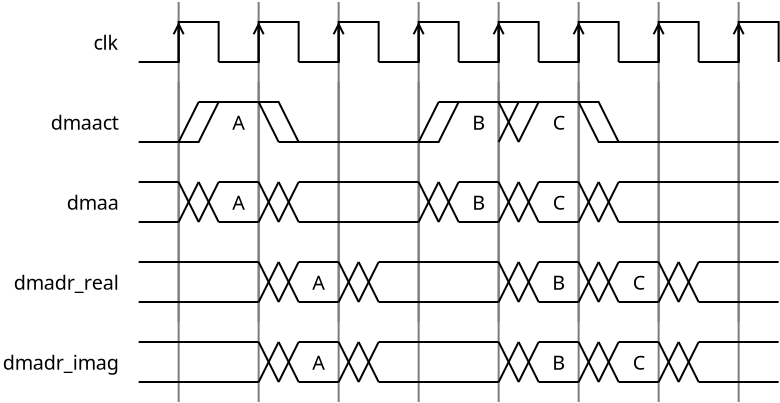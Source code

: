 <?xml version="1.0" encoding="UTF-8"?>
<dia:diagram xmlns:dia="http://www.lysator.liu.se/~alla/dia/">
  <dia:layer name="新しいレイヤ 1" visible="true" active="true">
    <dia:object type="Standard - PolyLine" version="0" id="O0">
      <dia:attribute name="obj_pos">
        <dia:point val="15,8"/>
      </dia:attribute>
      <dia:attribute name="obj_bb">
        <dia:rectangle val="14.95,7.95;15.05,24.05"/>
      </dia:attribute>
      <dia:attribute name="poly_points">
        <dia:point val="15,8"/>
        <dia:point val="15,24"/>
      </dia:attribute>
      <dia:attribute name="line_color">
        <dia:color val="#7d7d7d"/>
      </dia:attribute>
    </dia:object>
    <dia:object type="Standard - PolyLine" version="0" id="O1">
      <dia:attribute name="obj_pos">
        <dia:point val="19,8"/>
      </dia:attribute>
      <dia:attribute name="obj_bb">
        <dia:rectangle val="18.95,7.95;19.05,24.05"/>
      </dia:attribute>
      <dia:attribute name="poly_points">
        <dia:point val="19,8"/>
        <dia:point val="19,24"/>
      </dia:attribute>
      <dia:attribute name="line_color">
        <dia:color val="#7d7d7d"/>
      </dia:attribute>
    </dia:object>
    <dia:object type="Standard - PolyLine" version="0" id="O2">
      <dia:attribute name="obj_pos">
        <dia:point val="23,8"/>
      </dia:attribute>
      <dia:attribute name="obj_bb">
        <dia:rectangle val="22.95,7.95;23.05,24.05"/>
      </dia:attribute>
      <dia:attribute name="poly_points">
        <dia:point val="23,8"/>
        <dia:point val="23,24"/>
      </dia:attribute>
      <dia:attribute name="line_color">
        <dia:color val="#7d7d7d"/>
      </dia:attribute>
    </dia:object>
    <dia:object type="Standard - PolyLine" version="0" id="O3">
      <dia:attribute name="obj_pos">
        <dia:point val="27,8"/>
      </dia:attribute>
      <dia:attribute name="obj_bb">
        <dia:rectangle val="26.95,7.95;27.05,24.05"/>
      </dia:attribute>
      <dia:attribute name="poly_points">
        <dia:point val="27,8"/>
        <dia:point val="27,24"/>
      </dia:attribute>
      <dia:attribute name="line_color">
        <dia:color val="#7d7d7d"/>
      </dia:attribute>
    </dia:object>
    <dia:object type="Standard - PolyLine" version="0" id="O4">
      <dia:attribute name="obj_pos">
        <dia:point val="31,8"/>
      </dia:attribute>
      <dia:attribute name="obj_bb">
        <dia:rectangle val="30.95,7.95;31.05,24.05"/>
      </dia:attribute>
      <dia:attribute name="poly_points">
        <dia:point val="31,8"/>
        <dia:point val="31,24"/>
      </dia:attribute>
      <dia:attribute name="line_color">
        <dia:color val="#7d7d7d"/>
      </dia:attribute>
    </dia:object>
    <dia:object type="Standard - PolyLine" version="0" id="O5">
      <dia:attribute name="obj_pos">
        <dia:point val="35,8"/>
      </dia:attribute>
      <dia:attribute name="obj_bb">
        <dia:rectangle val="34.95,7.95;35.05,24.05"/>
      </dia:attribute>
      <dia:attribute name="poly_points">
        <dia:point val="35,8"/>
        <dia:point val="35,24"/>
      </dia:attribute>
      <dia:attribute name="line_color">
        <dia:color val="#7d7d7d"/>
      </dia:attribute>
    </dia:object>
    <dia:object type="Standard - PolyLine" version="0" id="O6">
      <dia:attribute name="obj_pos">
        <dia:point val="39,8"/>
      </dia:attribute>
      <dia:attribute name="obj_bb">
        <dia:rectangle val="38.95,7.95;39.05,24.05"/>
      </dia:attribute>
      <dia:attribute name="poly_points">
        <dia:point val="39,8"/>
        <dia:point val="39,24"/>
      </dia:attribute>
      <dia:attribute name="line_color">
        <dia:color val="#7d7d7d"/>
      </dia:attribute>
    </dia:object>
    <dia:object type="Standard - PolyLine" version="0" id="O7">
      <dia:attribute name="obj_pos">
        <dia:point val="43,8"/>
      </dia:attribute>
      <dia:attribute name="obj_bb">
        <dia:rectangle val="42.95,7.95;43.05,24.05"/>
      </dia:attribute>
      <dia:attribute name="poly_points">
        <dia:point val="43,8"/>
        <dia:point val="43,24"/>
      </dia:attribute>
      <dia:attribute name="line_color">
        <dia:color val="#7d7d7d"/>
      </dia:attribute>
    </dia:object>
    <dia:object type="Standard - PolyLine" version="0" id="O8">
      <dia:attribute name="obj_pos">
        <dia:point val="15,12"/>
      </dia:attribute>
      <dia:attribute name="obj_bb">
        <dia:rectangle val="14.95,11.95;15.05,28.05"/>
      </dia:attribute>
      <dia:attribute name="poly_points">
        <dia:point val="15,12"/>
        <dia:point val="15,28"/>
      </dia:attribute>
      <dia:attribute name="line_color">
        <dia:color val="#7d7d7d"/>
      </dia:attribute>
    </dia:object>
    <dia:object type="Standard - PolyLine" version="0" id="O9">
      <dia:attribute name="obj_pos">
        <dia:point val="19,12"/>
      </dia:attribute>
      <dia:attribute name="obj_bb">
        <dia:rectangle val="18.95,11.95;19.05,28.05"/>
      </dia:attribute>
      <dia:attribute name="poly_points">
        <dia:point val="19,12"/>
        <dia:point val="19,28"/>
      </dia:attribute>
      <dia:attribute name="line_color">
        <dia:color val="#7d7d7d"/>
      </dia:attribute>
    </dia:object>
    <dia:object type="Standard - PolyLine" version="0" id="O10">
      <dia:attribute name="obj_pos">
        <dia:point val="23,12"/>
      </dia:attribute>
      <dia:attribute name="obj_bb">
        <dia:rectangle val="22.95,11.95;23.05,28.05"/>
      </dia:attribute>
      <dia:attribute name="poly_points">
        <dia:point val="23,12"/>
        <dia:point val="23,28"/>
      </dia:attribute>
      <dia:attribute name="line_color">
        <dia:color val="#7d7d7d"/>
      </dia:attribute>
    </dia:object>
    <dia:object type="Standard - PolyLine" version="0" id="O11">
      <dia:attribute name="obj_pos">
        <dia:point val="27,12"/>
      </dia:attribute>
      <dia:attribute name="obj_bb">
        <dia:rectangle val="26.95,11.95;27.05,28.05"/>
      </dia:attribute>
      <dia:attribute name="poly_points">
        <dia:point val="27,12"/>
        <dia:point val="27,28"/>
      </dia:attribute>
      <dia:attribute name="line_color">
        <dia:color val="#7d7d7d"/>
      </dia:attribute>
    </dia:object>
    <dia:object type="Standard - PolyLine" version="0" id="O12">
      <dia:attribute name="obj_pos">
        <dia:point val="31,12"/>
      </dia:attribute>
      <dia:attribute name="obj_bb">
        <dia:rectangle val="30.95,11.95;31.05,28.05"/>
      </dia:attribute>
      <dia:attribute name="poly_points">
        <dia:point val="31,12"/>
        <dia:point val="31,28"/>
      </dia:attribute>
      <dia:attribute name="line_color">
        <dia:color val="#7d7d7d"/>
      </dia:attribute>
    </dia:object>
    <dia:object type="Standard - PolyLine" version="0" id="O13">
      <dia:attribute name="obj_pos">
        <dia:point val="35,12"/>
      </dia:attribute>
      <dia:attribute name="obj_bb">
        <dia:rectangle val="34.95,11.95;35.05,28.05"/>
      </dia:attribute>
      <dia:attribute name="poly_points">
        <dia:point val="35,12"/>
        <dia:point val="35,28"/>
      </dia:attribute>
      <dia:attribute name="line_color">
        <dia:color val="#7d7d7d"/>
      </dia:attribute>
    </dia:object>
    <dia:object type="Standard - PolyLine" version="0" id="O14">
      <dia:attribute name="obj_pos">
        <dia:point val="39,12"/>
      </dia:attribute>
      <dia:attribute name="obj_bb">
        <dia:rectangle val="38.95,11.95;39.05,28.05"/>
      </dia:attribute>
      <dia:attribute name="poly_points">
        <dia:point val="39,12"/>
        <dia:point val="39,28"/>
      </dia:attribute>
      <dia:attribute name="line_color">
        <dia:color val="#7d7d7d"/>
      </dia:attribute>
    </dia:object>
    <dia:object type="Standard - PolyLine" version="0" id="O15">
      <dia:attribute name="obj_pos">
        <dia:point val="43,12"/>
      </dia:attribute>
      <dia:attribute name="obj_bb">
        <dia:rectangle val="42.95,11.95;43.05,28.05"/>
      </dia:attribute>
      <dia:attribute name="poly_points">
        <dia:point val="43,12"/>
        <dia:point val="43,28"/>
      </dia:attribute>
      <dia:attribute name="line_color">
        <dia:color val="#7d7d7d"/>
      </dia:attribute>
    </dia:object>
  </dia:layer>
  <dia:layer name="背景" visible="true">
    <dia:group>
      <dia:object type="Standard - PolyLine" version="0" id="O16">
        <dia:attribute name="obj_pos">
          <dia:point val="13,11"/>
        </dia:attribute>
        <dia:attribute name="obj_bb">
          <dia:rectangle val="12.95,8.95;17.05,11.05"/>
        </dia:attribute>
        <dia:attribute name="poly_points">
          <dia:point val="13,11"/>
          <dia:point val="15,11"/>
          <dia:point val="15,9"/>
          <dia:point val="17,9"/>
          <dia:point val="17,11"/>
        </dia:attribute>
      </dia:object>
      <dia:object type="Standard - PolyLine" version="0" id="O17">
        <dia:attribute name="obj_pos">
          <dia:point val="15,11"/>
        </dia:attribute>
        <dia:attribute name="obj_bb">
          <dia:rectangle val="14.669,8.888;15.331,11.05"/>
        </dia:attribute>
        <dia:attribute name="poly_points">
          <dia:point val="15,11"/>
          <dia:point val="15,9"/>
        </dia:attribute>
        <dia:attribute name="end_arrow">
          <dia:enum val="1"/>
        </dia:attribute>
        <dia:attribute name="end_arrow_length">
          <dia:real val="0.5"/>
        </dia:attribute>
        <dia:attribute name="end_arrow_width">
          <dia:real val="0.5"/>
        </dia:attribute>
      </dia:object>
    </dia:group>
    <dia:object type="Standard - Text" version="1" id="O18">
      <dia:attribute name="obj_pos">
        <dia:point val="12,10"/>
      </dia:attribute>
      <dia:attribute name="obj_bb">
        <dia:rectangle val="10.682,9.506;12,10.494"/>
      </dia:attribute>
      <dia:attribute name="text">
        <dia:composite type="text">
          <dia:attribute name="string">
            <dia:string>#clk#</dia:string>
          </dia:attribute>
          <dia:attribute name="font">
            <dia:font family="Verdana" style="0" name="Courier"/>
          </dia:attribute>
          <dia:attribute name="height">
            <dia:real val="1.235"/>
          </dia:attribute>
          <dia:attribute name="pos">
            <dia:point val="12,10.376"/>
          </dia:attribute>
          <dia:attribute name="color">
            <dia:color val="#000000"/>
          </dia:attribute>
          <dia:attribute name="alignment">
            <dia:enum val="2"/>
          </dia:attribute>
        </dia:composite>
      </dia:attribute>
      <dia:attribute name="valign">
        <dia:enum val="2"/>
      </dia:attribute>
    </dia:object>
    <dia:group>
      <dia:object type="Standard - PolyLine" version="0" id="O19">
        <dia:attribute name="obj_pos">
          <dia:point val="17,11"/>
        </dia:attribute>
        <dia:attribute name="obj_bb">
          <dia:rectangle val="16.95,8.95;21.05,11.05"/>
        </dia:attribute>
        <dia:attribute name="poly_points">
          <dia:point val="17,11"/>
          <dia:point val="19,11"/>
          <dia:point val="19,9"/>
          <dia:point val="21,9"/>
          <dia:point val="21,11"/>
        </dia:attribute>
      </dia:object>
      <dia:object type="Standard - PolyLine" version="0" id="O20">
        <dia:attribute name="obj_pos">
          <dia:point val="19,11"/>
        </dia:attribute>
        <dia:attribute name="obj_bb">
          <dia:rectangle val="18.669,8.888;19.331,11.05"/>
        </dia:attribute>
        <dia:attribute name="poly_points">
          <dia:point val="19,11"/>
          <dia:point val="19,9"/>
        </dia:attribute>
        <dia:attribute name="end_arrow">
          <dia:enum val="1"/>
        </dia:attribute>
        <dia:attribute name="end_arrow_length">
          <dia:real val="0.5"/>
        </dia:attribute>
        <dia:attribute name="end_arrow_width">
          <dia:real val="0.5"/>
        </dia:attribute>
      </dia:object>
    </dia:group>
    <dia:group>
      <dia:object type="Standard - PolyLine" version="0" id="O21">
        <dia:attribute name="obj_pos">
          <dia:point val="21,11"/>
        </dia:attribute>
        <dia:attribute name="obj_bb">
          <dia:rectangle val="20.95,8.95;25.05,11.05"/>
        </dia:attribute>
        <dia:attribute name="poly_points">
          <dia:point val="21,11"/>
          <dia:point val="23,11"/>
          <dia:point val="23,9"/>
          <dia:point val="25,9"/>
          <dia:point val="25,11"/>
        </dia:attribute>
      </dia:object>
      <dia:object type="Standard - PolyLine" version="0" id="O22">
        <dia:attribute name="obj_pos">
          <dia:point val="23,11"/>
        </dia:attribute>
        <dia:attribute name="obj_bb">
          <dia:rectangle val="22.669,8.888;23.331,11.05"/>
        </dia:attribute>
        <dia:attribute name="poly_points">
          <dia:point val="23,11"/>
          <dia:point val="23,9"/>
        </dia:attribute>
        <dia:attribute name="end_arrow">
          <dia:enum val="1"/>
        </dia:attribute>
        <dia:attribute name="end_arrow_length">
          <dia:real val="0.5"/>
        </dia:attribute>
        <dia:attribute name="end_arrow_width">
          <dia:real val="0.5"/>
        </dia:attribute>
      </dia:object>
    </dia:group>
    <dia:group>
      <dia:object type="Standard - PolyLine" version="0" id="O23">
        <dia:attribute name="obj_pos">
          <dia:point val="25,11"/>
        </dia:attribute>
        <dia:attribute name="obj_bb">
          <dia:rectangle val="24.95,8.95;29.05,11.05"/>
        </dia:attribute>
        <dia:attribute name="poly_points">
          <dia:point val="25,11"/>
          <dia:point val="27,11"/>
          <dia:point val="27,9"/>
          <dia:point val="29,9"/>
          <dia:point val="29,11"/>
        </dia:attribute>
      </dia:object>
      <dia:object type="Standard - PolyLine" version="0" id="O24">
        <dia:attribute name="obj_pos">
          <dia:point val="27,11"/>
        </dia:attribute>
        <dia:attribute name="obj_bb">
          <dia:rectangle val="26.669,8.888;27.331,11.05"/>
        </dia:attribute>
        <dia:attribute name="poly_points">
          <dia:point val="27,11"/>
          <dia:point val="27,9"/>
        </dia:attribute>
        <dia:attribute name="end_arrow">
          <dia:enum val="1"/>
        </dia:attribute>
        <dia:attribute name="end_arrow_length">
          <dia:real val="0.5"/>
        </dia:attribute>
        <dia:attribute name="end_arrow_width">
          <dia:real val="0.5"/>
        </dia:attribute>
      </dia:object>
    </dia:group>
    <dia:group>
      <dia:object type="Standard - PolyLine" version="0" id="O25">
        <dia:attribute name="obj_pos">
          <dia:point val="29,11"/>
        </dia:attribute>
        <dia:attribute name="obj_bb">
          <dia:rectangle val="28.95,8.95;33.05,11.05"/>
        </dia:attribute>
        <dia:attribute name="poly_points">
          <dia:point val="29,11"/>
          <dia:point val="31,11"/>
          <dia:point val="31,9"/>
          <dia:point val="33,9"/>
          <dia:point val="33,11"/>
        </dia:attribute>
      </dia:object>
      <dia:object type="Standard - PolyLine" version="0" id="O26">
        <dia:attribute name="obj_pos">
          <dia:point val="31,11"/>
        </dia:attribute>
        <dia:attribute name="obj_bb">
          <dia:rectangle val="30.669,8.888;31.331,11.05"/>
        </dia:attribute>
        <dia:attribute name="poly_points">
          <dia:point val="31,11"/>
          <dia:point val="31,9"/>
        </dia:attribute>
        <dia:attribute name="end_arrow">
          <dia:enum val="1"/>
        </dia:attribute>
        <dia:attribute name="end_arrow_length">
          <dia:real val="0.5"/>
        </dia:attribute>
        <dia:attribute name="end_arrow_width">
          <dia:real val="0.5"/>
        </dia:attribute>
      </dia:object>
    </dia:group>
    <dia:group>
      <dia:object type="Standard - PolyLine" version="0" id="O27">
        <dia:attribute name="obj_pos">
          <dia:point val="33,11"/>
        </dia:attribute>
        <dia:attribute name="obj_bb">
          <dia:rectangle val="32.95,8.95;37.05,11.05"/>
        </dia:attribute>
        <dia:attribute name="poly_points">
          <dia:point val="33,11"/>
          <dia:point val="35,11"/>
          <dia:point val="35,9"/>
          <dia:point val="37,9"/>
          <dia:point val="37,11"/>
        </dia:attribute>
      </dia:object>
      <dia:object type="Standard - PolyLine" version="0" id="O28">
        <dia:attribute name="obj_pos">
          <dia:point val="35,11"/>
        </dia:attribute>
        <dia:attribute name="obj_bb">
          <dia:rectangle val="34.669,8.888;35.331,11.05"/>
        </dia:attribute>
        <dia:attribute name="poly_points">
          <dia:point val="35,11"/>
          <dia:point val="35,9"/>
        </dia:attribute>
        <dia:attribute name="end_arrow">
          <dia:enum val="1"/>
        </dia:attribute>
        <dia:attribute name="end_arrow_length">
          <dia:real val="0.5"/>
        </dia:attribute>
        <dia:attribute name="end_arrow_width">
          <dia:real val="0.5"/>
        </dia:attribute>
      </dia:object>
    </dia:group>
    <dia:group>
      <dia:object type="Standard - PolyLine" version="0" id="O29">
        <dia:attribute name="obj_pos">
          <dia:point val="37,11"/>
        </dia:attribute>
        <dia:attribute name="obj_bb">
          <dia:rectangle val="36.95,8.95;41.05,11.05"/>
        </dia:attribute>
        <dia:attribute name="poly_points">
          <dia:point val="37,11"/>
          <dia:point val="39,11"/>
          <dia:point val="39,9"/>
          <dia:point val="41,9"/>
          <dia:point val="41,11"/>
        </dia:attribute>
      </dia:object>
      <dia:object type="Standard - PolyLine" version="0" id="O30">
        <dia:attribute name="obj_pos">
          <dia:point val="39,11"/>
        </dia:attribute>
        <dia:attribute name="obj_bb">
          <dia:rectangle val="38.669,8.888;39.331,11.05"/>
        </dia:attribute>
        <dia:attribute name="poly_points">
          <dia:point val="39,11"/>
          <dia:point val="39,9"/>
        </dia:attribute>
        <dia:attribute name="end_arrow">
          <dia:enum val="1"/>
        </dia:attribute>
        <dia:attribute name="end_arrow_length">
          <dia:real val="0.5"/>
        </dia:attribute>
        <dia:attribute name="end_arrow_width">
          <dia:real val="0.5"/>
        </dia:attribute>
      </dia:object>
    </dia:group>
    <dia:group>
      <dia:object type="Standard - PolyLine" version="0" id="O31">
        <dia:attribute name="obj_pos">
          <dia:point val="41,11"/>
        </dia:attribute>
        <dia:attribute name="obj_bb">
          <dia:rectangle val="40.95,8.95;45.05,11.05"/>
        </dia:attribute>
        <dia:attribute name="poly_points">
          <dia:point val="41,11"/>
          <dia:point val="43,11"/>
          <dia:point val="43,9"/>
          <dia:point val="45,9"/>
          <dia:point val="45,11"/>
        </dia:attribute>
      </dia:object>
      <dia:object type="Standard - PolyLine" version="0" id="O32">
        <dia:attribute name="obj_pos">
          <dia:point val="43,11"/>
        </dia:attribute>
        <dia:attribute name="obj_bb">
          <dia:rectangle val="42.669,8.888;43.331,11.05"/>
        </dia:attribute>
        <dia:attribute name="poly_points">
          <dia:point val="43,11"/>
          <dia:point val="43,9"/>
        </dia:attribute>
        <dia:attribute name="end_arrow">
          <dia:enum val="1"/>
        </dia:attribute>
        <dia:attribute name="end_arrow_length">
          <dia:real val="0.5"/>
        </dia:attribute>
        <dia:attribute name="end_arrow_width">
          <dia:real val="0.5"/>
        </dia:attribute>
      </dia:object>
    </dia:group>
    <dia:object type="Standard - Text" version="1" id="O33">
      <dia:attribute name="obj_pos">
        <dia:point val="12,14"/>
      </dia:attribute>
      <dia:attribute name="obj_bb">
        <dia:rectangle val="8.56,13.469;12.025,14.531"/>
      </dia:attribute>
      <dia:attribute name="text">
        <dia:composite type="text">
          <dia:attribute name="string">
            <dia:string>#dmaact#</dia:string>
          </dia:attribute>
          <dia:attribute name="font">
            <dia:font family="Verdana" style="0" name="Courier"/>
          </dia:attribute>
          <dia:attribute name="height">
            <dia:real val="1.235"/>
          </dia:attribute>
          <dia:attribute name="pos">
            <dia:point val="12,14.364"/>
          </dia:attribute>
          <dia:attribute name="color">
            <dia:color val="#000000"/>
          </dia:attribute>
          <dia:attribute name="alignment">
            <dia:enum val="2"/>
          </dia:attribute>
        </dia:composite>
      </dia:attribute>
      <dia:attribute name="valign">
        <dia:enum val="2"/>
      </dia:attribute>
    </dia:object>
    <dia:object type="Standard - PolyLine" version="0" id="O34">
      <dia:attribute name="obj_pos">
        <dia:point val="13,15"/>
      </dia:attribute>
      <dia:attribute name="obj_bb">
        <dia:rectangle val="12.95,14.95;15.05,15.05"/>
      </dia:attribute>
      <dia:attribute name="poly_points">
        <dia:point val="13,15"/>
        <dia:point val="15,15"/>
      </dia:attribute>
    </dia:object>
    <dia:object type="Standard - PolyLine" version="0" id="O35">
      <dia:attribute name="obj_pos">
        <dia:point val="15,15"/>
      </dia:attribute>
      <dia:attribute name="obj_bb">
        <dia:rectangle val="14.933,12.933;16.067,15.067"/>
      </dia:attribute>
      <dia:attribute name="poly_points">
        <dia:point val="15,15"/>
        <dia:point val="16,13"/>
      </dia:attribute>
    </dia:object>
    <dia:object type="Standard - PolyLine" version="0" id="O36">
      <dia:attribute name="obj_pos">
        <dia:point val="16,13"/>
      </dia:attribute>
      <dia:attribute name="obj_bb">
        <dia:rectangle val="15.95,12.95;19.05,13.05"/>
      </dia:attribute>
      <dia:attribute name="poly_points">
        <dia:point val="16,13"/>
        <dia:point val="19,13"/>
      </dia:attribute>
    </dia:object>
    <dia:object type="Standard - PolyLine" version="0" id="O37">
      <dia:attribute name="obj_pos">
        <dia:point val="19,13"/>
      </dia:attribute>
      <dia:attribute name="obj_bb">
        <dia:rectangle val="18.933,12.933;20.067,15.067"/>
      </dia:attribute>
      <dia:attribute name="poly_points">
        <dia:point val="19,13"/>
        <dia:point val="20,15"/>
      </dia:attribute>
    </dia:object>
    <dia:object type="Standard - PolyLine" version="0" id="O38">
      <dia:attribute name="obj_pos">
        <dia:point val="20,15"/>
      </dia:attribute>
      <dia:attribute name="obj_bb">
        <dia:rectangle val="19.95,14.95;27.05,15.05"/>
      </dia:attribute>
      <dia:attribute name="poly_points">
        <dia:point val="20,15"/>
        <dia:point val="27,15"/>
      </dia:attribute>
    </dia:object>
    <dia:object type="Standard - PolyLine" version="0" id="O39">
      <dia:attribute name="obj_pos">
        <dia:point val="27,15"/>
      </dia:attribute>
      <dia:attribute name="obj_bb">
        <dia:rectangle val="26.933,12.933;28.067,15.067"/>
      </dia:attribute>
      <dia:attribute name="poly_points">
        <dia:point val="27,15"/>
        <dia:point val="28,13"/>
      </dia:attribute>
    </dia:object>
    <dia:object type="Standard - PolyLine" version="0" id="O40">
      <dia:attribute name="obj_pos">
        <dia:point val="15,15"/>
      </dia:attribute>
      <dia:attribute name="obj_bb">
        <dia:rectangle val="14.95,12.933;17.067,15.05"/>
      </dia:attribute>
      <dia:attribute name="poly_points">
        <dia:point val="15,15"/>
        <dia:point val="16,15"/>
        <dia:point val="17,13"/>
      </dia:attribute>
    </dia:object>
    <dia:object type="Standard - PolyLine" version="0" id="O41">
      <dia:attribute name="obj_pos">
        <dia:point val="19,13"/>
      </dia:attribute>
      <dia:attribute name="obj_bb">
        <dia:rectangle val="18.95,12.95;21.067,15.067"/>
      </dia:attribute>
      <dia:attribute name="poly_points">
        <dia:point val="19,13"/>
        <dia:point val="20,13"/>
        <dia:point val="21,15"/>
      </dia:attribute>
    </dia:object>
    <dia:object type="Standard - PolyLine" version="0" id="O42">
      <dia:attribute name="obj_pos">
        <dia:point val="28,13"/>
      </dia:attribute>
      <dia:attribute name="obj_bb">
        <dia:rectangle val="27.95,12.95;35.05,13.05"/>
      </dia:attribute>
      <dia:attribute name="poly_points">
        <dia:point val="28,13"/>
        <dia:point val="35,13"/>
      </dia:attribute>
    </dia:object>
    <dia:object type="Standard - PolyLine" version="0" id="O43">
      <dia:attribute name="obj_pos">
        <dia:point val="35,13"/>
      </dia:attribute>
      <dia:attribute name="obj_bb">
        <dia:rectangle val="34.933,12.933;45.05,15.05"/>
      </dia:attribute>
      <dia:attribute name="poly_points">
        <dia:point val="35,13"/>
        <dia:point val="36,15"/>
        <dia:point val="45,15"/>
      </dia:attribute>
    </dia:object>
    <dia:object type="Standard - PolyLine" version="0" id="O44">
      <dia:attribute name="obj_pos">
        <dia:point val="27,15"/>
      </dia:attribute>
      <dia:attribute name="obj_bb">
        <dia:rectangle val="26.95,12.933;29.067,15.05"/>
      </dia:attribute>
      <dia:attribute name="poly_points">
        <dia:point val="27,15"/>
        <dia:point val="28,15"/>
        <dia:point val="29,13"/>
      </dia:attribute>
    </dia:object>
    <dia:object type="Standard - PolyLine" version="0" id="O45">
      <dia:attribute name="obj_pos">
        <dia:point val="31,13"/>
      </dia:attribute>
      <dia:attribute name="obj_bb">
        <dia:rectangle val="30.933,12.933;32.067,15.067"/>
      </dia:attribute>
      <dia:attribute name="poly_points">
        <dia:point val="31,13"/>
        <dia:point val="32,15"/>
      </dia:attribute>
    </dia:object>
    <dia:object type="Standard - PolyLine" version="0" id="O46">
      <dia:attribute name="obj_pos">
        <dia:point val="31,15"/>
      </dia:attribute>
      <dia:attribute name="obj_bb">
        <dia:rectangle val="30.933,12.933;32.067,15.067"/>
      </dia:attribute>
      <dia:attribute name="poly_points">
        <dia:point val="31,15"/>
        <dia:point val="32,13"/>
      </dia:attribute>
    </dia:object>
    <dia:object type="Standard - PolyLine" version="0" id="O47">
      <dia:attribute name="obj_pos">
        <dia:point val="35,13"/>
      </dia:attribute>
      <dia:attribute name="obj_bb">
        <dia:rectangle val="34.95,12.95;37.067,15.067"/>
      </dia:attribute>
      <dia:attribute name="poly_points">
        <dia:point val="35,13"/>
        <dia:point val="36,13"/>
        <dia:point val="37,15"/>
      </dia:attribute>
    </dia:object>
    <dia:object type="Standard - PolyLine" version="0" id="O48">
      <dia:attribute name="obj_pos">
        <dia:point val="32,15"/>
      </dia:attribute>
      <dia:attribute name="obj_bb">
        <dia:rectangle val="31.933,12.933;33.067,15.067"/>
      </dia:attribute>
      <dia:attribute name="poly_points">
        <dia:point val="32,15"/>
        <dia:point val="33,13"/>
      </dia:attribute>
    </dia:object>
    <dia:object type="Standard - Text" version="1" id="O49">
      <dia:attribute name="obj_pos">
        <dia:point val="12,18"/>
      </dia:attribute>
      <dia:attribute name="obj_bb">
        <dia:rectangle val="9.44,17.469;12.025,18.531"/>
      </dia:attribute>
      <dia:attribute name="text">
        <dia:composite type="text">
          <dia:attribute name="string">
            <dia:string>#dmaa#</dia:string>
          </dia:attribute>
          <dia:attribute name="font">
            <dia:font family="Verdana" style="0" name="Courier"/>
          </dia:attribute>
          <dia:attribute name="height">
            <dia:real val="1.235"/>
          </dia:attribute>
          <dia:attribute name="pos">
            <dia:point val="12,18.364"/>
          </dia:attribute>
          <dia:attribute name="color">
            <dia:color val="#000000"/>
          </dia:attribute>
          <dia:attribute name="alignment">
            <dia:enum val="2"/>
          </dia:attribute>
        </dia:composite>
      </dia:attribute>
      <dia:attribute name="valign">
        <dia:enum val="2"/>
      </dia:attribute>
    </dia:object>
    <dia:object type="Standard - PolyLine" version="0" id="O50">
      <dia:attribute name="obj_pos">
        <dia:point val="13,17"/>
      </dia:attribute>
      <dia:attribute name="obj_bb">
        <dia:rectangle val="12.95,16.95;15.05,17.05"/>
      </dia:attribute>
      <dia:attribute name="poly_points">
        <dia:point val="13,17"/>
        <dia:point val="15,17"/>
      </dia:attribute>
    </dia:object>
    <dia:object type="Standard - PolyLine" version="0" id="O51">
      <dia:attribute name="obj_pos">
        <dia:point val="15,17"/>
      </dia:attribute>
      <dia:attribute name="obj_bb">
        <dia:rectangle val="14.933,16.933;16.067,19.067"/>
      </dia:attribute>
      <dia:attribute name="poly_points">
        <dia:point val="15,17"/>
        <dia:point val="16,19"/>
      </dia:attribute>
    </dia:object>
    <dia:object type="Standard - PolyLine" version="0" id="O52">
      <dia:attribute name="obj_pos">
        <dia:point val="15,19"/>
      </dia:attribute>
      <dia:attribute name="obj_bb">
        <dia:rectangle val="14.933,16.933;16.067,19.067"/>
      </dia:attribute>
      <dia:attribute name="poly_points">
        <dia:point val="15,19"/>
        <dia:point val="16,17"/>
      </dia:attribute>
    </dia:object>
    <dia:object type="Standard - PolyLine" version="0" id="O53">
      <dia:attribute name="obj_pos">
        <dia:point val="16,17"/>
      </dia:attribute>
      <dia:attribute name="obj_bb">
        <dia:rectangle val="15.933,16.933;17.067,19.067"/>
      </dia:attribute>
      <dia:attribute name="poly_points">
        <dia:point val="16,17"/>
        <dia:point val="17,19"/>
      </dia:attribute>
    </dia:object>
    <dia:object type="Standard - PolyLine" version="0" id="O54">
      <dia:attribute name="obj_pos">
        <dia:point val="16,19"/>
      </dia:attribute>
      <dia:attribute name="obj_bb">
        <dia:rectangle val="15.933,16.933;17.067,19.067"/>
      </dia:attribute>
      <dia:attribute name="poly_points">
        <dia:point val="16,19"/>
        <dia:point val="17,17"/>
      </dia:attribute>
    </dia:object>
    <dia:object type="Standard - PolyLine" version="0" id="O55">
      <dia:attribute name="obj_pos">
        <dia:point val="17,17"/>
      </dia:attribute>
      <dia:attribute name="obj_bb">
        <dia:rectangle val="16.95,16.95;19.05,17.05"/>
      </dia:attribute>
      <dia:attribute name="poly_points">
        <dia:point val="17,17"/>
        <dia:point val="19,17"/>
      </dia:attribute>
    </dia:object>
    <dia:object type="Standard - PolyLine" version="0" id="O56">
      <dia:attribute name="obj_pos">
        <dia:point val="17,19"/>
      </dia:attribute>
      <dia:attribute name="obj_bb">
        <dia:rectangle val="16.95,18.95;19.05,19.05"/>
      </dia:attribute>
      <dia:attribute name="poly_points">
        <dia:point val="17,19"/>
        <dia:point val="19,19"/>
      </dia:attribute>
    </dia:object>
    <dia:object type="Standard - PolyLine" version="0" id="O57">
      <dia:attribute name="obj_pos">
        <dia:point val="13,19"/>
      </dia:attribute>
      <dia:attribute name="obj_bb">
        <dia:rectangle val="12.95,18.95;15.05,19.05"/>
      </dia:attribute>
      <dia:attribute name="poly_points">
        <dia:point val="13,19"/>
        <dia:point val="15,19"/>
      </dia:attribute>
    </dia:object>
    <dia:object type="Standard - PolyLine" version="0" id="O58">
      <dia:attribute name="obj_pos">
        <dia:point val="19,17"/>
      </dia:attribute>
      <dia:attribute name="obj_bb">
        <dia:rectangle val="18.933,16.933;20.067,19.067"/>
      </dia:attribute>
      <dia:attribute name="poly_points">
        <dia:point val="19,17"/>
        <dia:point val="20,19"/>
      </dia:attribute>
    </dia:object>
    <dia:object type="Standard - PolyLine" version="0" id="O59">
      <dia:attribute name="obj_pos">
        <dia:point val="19,19"/>
      </dia:attribute>
      <dia:attribute name="obj_bb">
        <dia:rectangle val="18.933,16.933;20.067,19.067"/>
      </dia:attribute>
      <dia:attribute name="poly_points">
        <dia:point val="19,19"/>
        <dia:point val="20,17"/>
      </dia:attribute>
    </dia:object>
    <dia:object type="Standard - PolyLine" version="0" id="O60">
      <dia:attribute name="obj_pos">
        <dia:point val="20,17"/>
      </dia:attribute>
      <dia:attribute name="obj_bb">
        <dia:rectangle val="19.933,16.933;21.067,19.067"/>
      </dia:attribute>
      <dia:attribute name="poly_points">
        <dia:point val="20,17"/>
        <dia:point val="21,19"/>
      </dia:attribute>
    </dia:object>
    <dia:object type="Standard - PolyLine" version="0" id="O61">
      <dia:attribute name="obj_pos">
        <dia:point val="20,19"/>
      </dia:attribute>
      <dia:attribute name="obj_bb">
        <dia:rectangle val="19.933,16.933;21.067,19.067"/>
      </dia:attribute>
      <dia:attribute name="poly_points">
        <dia:point val="20,19"/>
        <dia:point val="21,17"/>
      </dia:attribute>
    </dia:object>
    <dia:object type="Standard - PolyLine" version="0" id="O62">
      <dia:attribute name="obj_pos">
        <dia:point val="27,17"/>
      </dia:attribute>
      <dia:attribute name="obj_bb">
        <dia:rectangle val="26.933,16.933;28.067,19.067"/>
      </dia:attribute>
      <dia:attribute name="poly_points">
        <dia:point val="27,17"/>
        <dia:point val="28,19"/>
      </dia:attribute>
    </dia:object>
    <dia:object type="Standard - PolyLine" version="0" id="O63">
      <dia:attribute name="obj_pos">
        <dia:point val="27,19"/>
      </dia:attribute>
      <dia:attribute name="obj_bb">
        <dia:rectangle val="26.933,16.933;28.067,19.067"/>
      </dia:attribute>
      <dia:attribute name="poly_points">
        <dia:point val="27,19"/>
        <dia:point val="28,17"/>
      </dia:attribute>
    </dia:object>
    <dia:object type="Standard - PolyLine" version="0" id="O64">
      <dia:attribute name="obj_pos">
        <dia:point val="28,17"/>
      </dia:attribute>
      <dia:attribute name="obj_bb">
        <dia:rectangle val="27.933,16.933;29.067,19.067"/>
      </dia:attribute>
      <dia:attribute name="poly_points">
        <dia:point val="28,17"/>
        <dia:point val="29,19"/>
      </dia:attribute>
    </dia:object>
    <dia:object type="Standard - PolyLine" version="0" id="O65">
      <dia:attribute name="obj_pos">
        <dia:point val="28,19"/>
      </dia:attribute>
      <dia:attribute name="obj_bb">
        <dia:rectangle val="27.933,16.933;29.067,19.067"/>
      </dia:attribute>
      <dia:attribute name="poly_points">
        <dia:point val="28,19"/>
        <dia:point val="29,17"/>
      </dia:attribute>
    </dia:object>
    <dia:object type="Standard - PolyLine" version="0" id="O66">
      <dia:attribute name="obj_pos">
        <dia:point val="29,17"/>
      </dia:attribute>
      <dia:attribute name="obj_bb">
        <dia:rectangle val="28.95,16.95;31.05,17.05"/>
      </dia:attribute>
      <dia:attribute name="poly_points">
        <dia:point val="29,17"/>
        <dia:point val="31,17"/>
      </dia:attribute>
    </dia:object>
    <dia:object type="Standard - PolyLine" version="0" id="O67">
      <dia:attribute name="obj_pos">
        <dia:point val="29,19"/>
      </dia:attribute>
      <dia:attribute name="obj_bb">
        <dia:rectangle val="28.95,18.95;31.05,19.05"/>
      </dia:attribute>
      <dia:attribute name="poly_points">
        <dia:point val="29,19"/>
        <dia:point val="31,19"/>
      </dia:attribute>
    </dia:object>
    <dia:object type="Standard - PolyLine" version="0" id="O68">
      <dia:attribute name="obj_pos">
        <dia:point val="31,17"/>
      </dia:attribute>
      <dia:attribute name="obj_bb">
        <dia:rectangle val="30.933,16.933;32.067,19.067"/>
      </dia:attribute>
      <dia:attribute name="poly_points">
        <dia:point val="31,17"/>
        <dia:point val="32,19"/>
      </dia:attribute>
    </dia:object>
    <dia:object type="Standard - PolyLine" version="0" id="O69">
      <dia:attribute name="obj_pos">
        <dia:point val="31,19"/>
      </dia:attribute>
      <dia:attribute name="obj_bb">
        <dia:rectangle val="30.933,16.933;32.067,19.067"/>
      </dia:attribute>
      <dia:attribute name="poly_points">
        <dia:point val="31,19"/>
        <dia:point val="32,17"/>
      </dia:attribute>
    </dia:object>
    <dia:object type="Standard - PolyLine" version="0" id="O70">
      <dia:attribute name="obj_pos">
        <dia:point val="32,17"/>
      </dia:attribute>
      <dia:attribute name="obj_bb">
        <dia:rectangle val="31.933,16.933;33.067,19.067"/>
      </dia:attribute>
      <dia:attribute name="poly_points">
        <dia:point val="32,17"/>
        <dia:point val="33,19"/>
      </dia:attribute>
    </dia:object>
    <dia:object type="Standard - PolyLine" version="0" id="O71">
      <dia:attribute name="obj_pos">
        <dia:point val="32,19"/>
      </dia:attribute>
      <dia:attribute name="obj_bb">
        <dia:rectangle val="31.933,16.933;33.067,19.067"/>
      </dia:attribute>
      <dia:attribute name="poly_points">
        <dia:point val="32,19"/>
        <dia:point val="33,17"/>
      </dia:attribute>
    </dia:object>
    <dia:object type="Standard - PolyLine" version="0" id="O72">
      <dia:attribute name="obj_pos">
        <dia:point val="33,17"/>
      </dia:attribute>
      <dia:attribute name="obj_bb">
        <dia:rectangle val="32.95,16.95;35.05,17.05"/>
      </dia:attribute>
      <dia:attribute name="poly_points">
        <dia:point val="33,17"/>
        <dia:point val="35,17"/>
      </dia:attribute>
    </dia:object>
    <dia:object type="Standard - PolyLine" version="0" id="O73">
      <dia:attribute name="obj_pos">
        <dia:point val="33,19"/>
      </dia:attribute>
      <dia:attribute name="obj_bb">
        <dia:rectangle val="32.95,18.95;35.05,19.05"/>
      </dia:attribute>
      <dia:attribute name="poly_points">
        <dia:point val="33,19"/>
        <dia:point val="35,19"/>
      </dia:attribute>
    </dia:object>
    <dia:object type="Standard - PolyLine" version="0" id="O74">
      <dia:attribute name="obj_pos">
        <dia:point val="35,17"/>
      </dia:attribute>
      <dia:attribute name="obj_bb">
        <dia:rectangle val="34.933,16.933;36.067,19.067"/>
      </dia:attribute>
      <dia:attribute name="poly_points">
        <dia:point val="35,17"/>
        <dia:point val="36,19"/>
      </dia:attribute>
    </dia:object>
    <dia:object type="Standard - PolyLine" version="0" id="O75">
      <dia:attribute name="obj_pos">
        <dia:point val="35,19"/>
      </dia:attribute>
      <dia:attribute name="obj_bb">
        <dia:rectangle val="34.933,16.933;36.067,19.067"/>
      </dia:attribute>
      <dia:attribute name="poly_points">
        <dia:point val="35,19"/>
        <dia:point val="36,17"/>
      </dia:attribute>
    </dia:object>
    <dia:object type="Standard - PolyLine" version="0" id="O76">
      <dia:attribute name="obj_pos">
        <dia:point val="36,17"/>
      </dia:attribute>
      <dia:attribute name="obj_bb">
        <dia:rectangle val="35.933,16.933;37.067,19.067"/>
      </dia:attribute>
      <dia:attribute name="poly_points">
        <dia:point val="36,17"/>
        <dia:point val="37,19"/>
      </dia:attribute>
    </dia:object>
    <dia:object type="Standard - PolyLine" version="0" id="O77">
      <dia:attribute name="obj_pos">
        <dia:point val="36,19"/>
      </dia:attribute>
      <dia:attribute name="obj_bb">
        <dia:rectangle val="35.933,16.933;37.067,19.067"/>
      </dia:attribute>
      <dia:attribute name="poly_points">
        <dia:point val="36,19"/>
        <dia:point val="37,17"/>
      </dia:attribute>
    </dia:object>
    <dia:object type="Standard - PolyLine" version="0" id="O78">
      <dia:attribute name="obj_pos">
        <dia:point val="21,17"/>
      </dia:attribute>
      <dia:attribute name="obj_bb">
        <dia:rectangle val="20.95,16.95;27.05,17.05"/>
      </dia:attribute>
      <dia:attribute name="poly_points">
        <dia:point val="21,17"/>
        <dia:point val="27,17"/>
      </dia:attribute>
    </dia:object>
    <dia:object type="Standard - PolyLine" version="0" id="O79">
      <dia:attribute name="obj_pos">
        <dia:point val="21,19"/>
      </dia:attribute>
      <dia:attribute name="obj_bb">
        <dia:rectangle val="20.95,18.95;27.05,19.05"/>
      </dia:attribute>
      <dia:attribute name="poly_points">
        <dia:point val="21,19"/>
        <dia:point val="27,19"/>
      </dia:attribute>
    </dia:object>
    <dia:object type="Standard - PolyLine" version="0" id="O80">
      <dia:attribute name="obj_pos">
        <dia:point val="37,17"/>
      </dia:attribute>
      <dia:attribute name="obj_bb">
        <dia:rectangle val="36.95,16.95;45.05,17.05"/>
      </dia:attribute>
      <dia:attribute name="poly_points">
        <dia:point val="37,17"/>
        <dia:point val="45,17"/>
      </dia:attribute>
    </dia:object>
    <dia:object type="Standard - PolyLine" version="0" id="O81">
      <dia:attribute name="obj_pos">
        <dia:point val="37,19"/>
      </dia:attribute>
      <dia:attribute name="obj_bb">
        <dia:rectangle val="36.95,18.95;45.05,19.05"/>
      </dia:attribute>
      <dia:attribute name="poly_points">
        <dia:point val="37,19"/>
        <dia:point val="45,19"/>
      </dia:attribute>
    </dia:object>
    <dia:object type="Standard - Text" version="1" id="O82">
      <dia:attribute name="obj_pos">
        <dia:point val="12,22"/>
      </dia:attribute>
      <dia:attribute name="obj_bb">
        <dia:rectangle val="6.77,21.469;12.025,22.531"/>
      </dia:attribute>
      <dia:attribute name="text">
        <dia:composite type="text">
          <dia:attribute name="string">
            <dia:string>#dmadr_real#</dia:string>
          </dia:attribute>
          <dia:attribute name="font">
            <dia:font family="Verdana" style="0" name="Courier"/>
          </dia:attribute>
          <dia:attribute name="height">
            <dia:real val="1.235"/>
          </dia:attribute>
          <dia:attribute name="pos">
            <dia:point val="12,22.364"/>
          </dia:attribute>
          <dia:attribute name="color">
            <dia:color val="#000000"/>
          </dia:attribute>
          <dia:attribute name="alignment">
            <dia:enum val="2"/>
          </dia:attribute>
        </dia:composite>
      </dia:attribute>
      <dia:attribute name="valign">
        <dia:enum val="2"/>
      </dia:attribute>
    </dia:object>
    <dia:object type="Standard - PolyLine" version="0" id="O83">
      <dia:attribute name="obj_pos">
        <dia:point val="13,21"/>
      </dia:attribute>
      <dia:attribute name="obj_bb">
        <dia:rectangle val="12.95,20.95;19.05,21.05"/>
      </dia:attribute>
      <dia:attribute name="poly_points">
        <dia:point val="13,21"/>
        <dia:point val="19,21"/>
      </dia:attribute>
    </dia:object>
    <dia:object type="Standard - PolyLine" version="0" id="O84">
      <dia:attribute name="obj_pos">
        <dia:point val="19,21"/>
      </dia:attribute>
      <dia:attribute name="obj_bb">
        <dia:rectangle val="18.933,20.933;20.067,23.067"/>
      </dia:attribute>
      <dia:attribute name="poly_points">
        <dia:point val="19,21"/>
        <dia:point val="20,23"/>
      </dia:attribute>
    </dia:object>
    <dia:object type="Standard - PolyLine" version="0" id="O85">
      <dia:attribute name="obj_pos">
        <dia:point val="19,23"/>
      </dia:attribute>
      <dia:attribute name="obj_bb">
        <dia:rectangle val="18.933,20.933;20.067,23.067"/>
      </dia:attribute>
      <dia:attribute name="poly_points">
        <dia:point val="19,23"/>
        <dia:point val="20,21"/>
      </dia:attribute>
    </dia:object>
    <dia:object type="Standard - PolyLine" version="0" id="O86">
      <dia:attribute name="obj_pos">
        <dia:point val="20,21"/>
      </dia:attribute>
      <dia:attribute name="obj_bb">
        <dia:rectangle val="19.933,20.933;21.067,23.067"/>
      </dia:attribute>
      <dia:attribute name="poly_points">
        <dia:point val="20,21"/>
        <dia:point val="21,23"/>
      </dia:attribute>
    </dia:object>
    <dia:object type="Standard - PolyLine" version="0" id="O87">
      <dia:attribute name="obj_pos">
        <dia:point val="20,23"/>
      </dia:attribute>
      <dia:attribute name="obj_bb">
        <dia:rectangle val="19.933,20.933;21.067,23.067"/>
      </dia:attribute>
      <dia:attribute name="poly_points">
        <dia:point val="20,23"/>
        <dia:point val="21,21"/>
      </dia:attribute>
    </dia:object>
    <dia:object type="Standard - PolyLine" version="0" id="O88">
      <dia:attribute name="obj_pos">
        <dia:point val="21,21"/>
      </dia:attribute>
      <dia:attribute name="obj_bb">
        <dia:rectangle val="20.95,20.95;23.05,21.05"/>
      </dia:attribute>
      <dia:attribute name="poly_points">
        <dia:point val="21,21"/>
        <dia:point val="23,21"/>
      </dia:attribute>
    </dia:object>
    <dia:object type="Standard - PolyLine" version="0" id="O89">
      <dia:attribute name="obj_pos">
        <dia:point val="21,23"/>
      </dia:attribute>
      <dia:attribute name="obj_bb">
        <dia:rectangle val="20.95,22.95;23.05,23.05"/>
      </dia:attribute>
      <dia:attribute name="poly_points">
        <dia:point val="21,23"/>
        <dia:point val="23,23"/>
      </dia:attribute>
    </dia:object>
    <dia:object type="Standard - PolyLine" version="0" id="O90">
      <dia:attribute name="obj_pos">
        <dia:point val="13,23"/>
      </dia:attribute>
      <dia:attribute name="obj_bb">
        <dia:rectangle val="12.95,22.95;19.05,23.05"/>
      </dia:attribute>
      <dia:attribute name="poly_points">
        <dia:point val="13,23"/>
        <dia:point val="19,23"/>
      </dia:attribute>
    </dia:object>
    <dia:object type="Standard - PolyLine" version="0" id="O91">
      <dia:attribute name="obj_pos">
        <dia:point val="23,21"/>
      </dia:attribute>
      <dia:attribute name="obj_bb">
        <dia:rectangle val="22.933,20.933;24.067,23.067"/>
      </dia:attribute>
      <dia:attribute name="poly_points">
        <dia:point val="23,21"/>
        <dia:point val="24,23"/>
      </dia:attribute>
    </dia:object>
    <dia:object type="Standard - PolyLine" version="0" id="O92">
      <dia:attribute name="obj_pos">
        <dia:point val="23,23"/>
      </dia:attribute>
      <dia:attribute name="obj_bb">
        <dia:rectangle val="22.933,20.933;24.067,23.067"/>
      </dia:attribute>
      <dia:attribute name="poly_points">
        <dia:point val="23,23"/>
        <dia:point val="24,21"/>
      </dia:attribute>
    </dia:object>
    <dia:object type="Standard - PolyLine" version="0" id="O93">
      <dia:attribute name="obj_pos">
        <dia:point val="24,21"/>
      </dia:attribute>
      <dia:attribute name="obj_bb">
        <dia:rectangle val="23.933,20.933;25.067,23.067"/>
      </dia:attribute>
      <dia:attribute name="poly_points">
        <dia:point val="24,21"/>
        <dia:point val="25,23"/>
      </dia:attribute>
    </dia:object>
    <dia:object type="Standard - PolyLine" version="0" id="O94">
      <dia:attribute name="obj_pos">
        <dia:point val="24,23"/>
      </dia:attribute>
      <dia:attribute name="obj_bb">
        <dia:rectangle val="23.933,20.933;25.067,23.067"/>
      </dia:attribute>
      <dia:attribute name="poly_points">
        <dia:point val="24,23"/>
        <dia:point val="25,21"/>
      </dia:attribute>
    </dia:object>
    <dia:object type="Standard - PolyLine" version="0" id="O95">
      <dia:attribute name="obj_pos">
        <dia:point val="31,21"/>
      </dia:attribute>
      <dia:attribute name="obj_bb">
        <dia:rectangle val="30.933,20.933;32.067,23.067"/>
      </dia:attribute>
      <dia:attribute name="poly_points">
        <dia:point val="31,21"/>
        <dia:point val="32,23"/>
      </dia:attribute>
    </dia:object>
    <dia:object type="Standard - PolyLine" version="0" id="O96">
      <dia:attribute name="obj_pos">
        <dia:point val="31,23"/>
      </dia:attribute>
      <dia:attribute name="obj_bb">
        <dia:rectangle val="30.933,20.933;32.067,23.067"/>
      </dia:attribute>
      <dia:attribute name="poly_points">
        <dia:point val="31,23"/>
        <dia:point val="32,21"/>
      </dia:attribute>
    </dia:object>
    <dia:object type="Standard - PolyLine" version="0" id="O97">
      <dia:attribute name="obj_pos">
        <dia:point val="32,21"/>
      </dia:attribute>
      <dia:attribute name="obj_bb">
        <dia:rectangle val="31.933,20.933;33.067,23.067"/>
      </dia:attribute>
      <dia:attribute name="poly_points">
        <dia:point val="32,21"/>
        <dia:point val="33,23"/>
      </dia:attribute>
    </dia:object>
    <dia:object type="Standard - PolyLine" version="0" id="O98">
      <dia:attribute name="obj_pos">
        <dia:point val="32,23"/>
      </dia:attribute>
      <dia:attribute name="obj_bb">
        <dia:rectangle val="31.933,20.933;33.067,23.067"/>
      </dia:attribute>
      <dia:attribute name="poly_points">
        <dia:point val="32,23"/>
        <dia:point val="33,21"/>
      </dia:attribute>
    </dia:object>
    <dia:object type="Standard - PolyLine" version="0" id="O99">
      <dia:attribute name="obj_pos">
        <dia:point val="33,21"/>
      </dia:attribute>
      <dia:attribute name="obj_bb">
        <dia:rectangle val="32.95,20.95;35.05,21.05"/>
      </dia:attribute>
      <dia:attribute name="poly_points">
        <dia:point val="33,21"/>
        <dia:point val="35,21"/>
      </dia:attribute>
    </dia:object>
    <dia:object type="Standard - PolyLine" version="0" id="O100">
      <dia:attribute name="obj_pos">
        <dia:point val="33,23"/>
      </dia:attribute>
      <dia:attribute name="obj_bb">
        <dia:rectangle val="32.95,22.95;35.05,23.05"/>
      </dia:attribute>
      <dia:attribute name="poly_points">
        <dia:point val="33,23"/>
        <dia:point val="35,23"/>
      </dia:attribute>
    </dia:object>
    <dia:object type="Standard - PolyLine" version="0" id="O101">
      <dia:attribute name="obj_pos">
        <dia:point val="35,21"/>
      </dia:attribute>
      <dia:attribute name="obj_bb">
        <dia:rectangle val="34.933,20.933;36.067,23.067"/>
      </dia:attribute>
      <dia:attribute name="poly_points">
        <dia:point val="35,21"/>
        <dia:point val="36,23"/>
      </dia:attribute>
    </dia:object>
    <dia:object type="Standard - PolyLine" version="0" id="O102">
      <dia:attribute name="obj_pos">
        <dia:point val="35,23"/>
      </dia:attribute>
      <dia:attribute name="obj_bb">
        <dia:rectangle val="34.933,20.933;36.067,23.067"/>
      </dia:attribute>
      <dia:attribute name="poly_points">
        <dia:point val="35,23"/>
        <dia:point val="36,21"/>
      </dia:attribute>
    </dia:object>
    <dia:object type="Standard - PolyLine" version="0" id="O103">
      <dia:attribute name="obj_pos">
        <dia:point val="36,21"/>
      </dia:attribute>
      <dia:attribute name="obj_bb">
        <dia:rectangle val="35.933,20.933;37.067,23.067"/>
      </dia:attribute>
      <dia:attribute name="poly_points">
        <dia:point val="36,21"/>
        <dia:point val="37,23"/>
      </dia:attribute>
    </dia:object>
    <dia:object type="Standard - PolyLine" version="0" id="O104">
      <dia:attribute name="obj_pos">
        <dia:point val="36,23"/>
      </dia:attribute>
      <dia:attribute name="obj_bb">
        <dia:rectangle val="35.933,20.933;37.067,23.067"/>
      </dia:attribute>
      <dia:attribute name="poly_points">
        <dia:point val="36,23"/>
        <dia:point val="37,21"/>
      </dia:attribute>
    </dia:object>
    <dia:object type="Standard - PolyLine" version="0" id="O105">
      <dia:attribute name="obj_pos">
        <dia:point val="37,21"/>
      </dia:attribute>
      <dia:attribute name="obj_bb">
        <dia:rectangle val="36.95,20.95;39.05,21.05"/>
      </dia:attribute>
      <dia:attribute name="poly_points">
        <dia:point val="37,21"/>
        <dia:point val="39,21"/>
      </dia:attribute>
    </dia:object>
    <dia:object type="Standard - PolyLine" version="0" id="O106">
      <dia:attribute name="obj_pos">
        <dia:point val="37,23"/>
      </dia:attribute>
      <dia:attribute name="obj_bb">
        <dia:rectangle val="36.95,22.95;39.05,23.05"/>
      </dia:attribute>
      <dia:attribute name="poly_points">
        <dia:point val="37,23"/>
        <dia:point val="39,23"/>
      </dia:attribute>
    </dia:object>
    <dia:object type="Standard - PolyLine" version="0" id="O107">
      <dia:attribute name="obj_pos">
        <dia:point val="39,21"/>
      </dia:attribute>
      <dia:attribute name="obj_bb">
        <dia:rectangle val="38.933,20.933;40.067,23.067"/>
      </dia:attribute>
      <dia:attribute name="poly_points">
        <dia:point val="39,21"/>
        <dia:point val="40,23"/>
      </dia:attribute>
    </dia:object>
    <dia:object type="Standard - PolyLine" version="0" id="O108">
      <dia:attribute name="obj_pos">
        <dia:point val="39,23"/>
      </dia:attribute>
      <dia:attribute name="obj_bb">
        <dia:rectangle val="38.933,20.933;40.067,23.067"/>
      </dia:attribute>
      <dia:attribute name="poly_points">
        <dia:point val="39,23"/>
        <dia:point val="40,21"/>
      </dia:attribute>
    </dia:object>
    <dia:object type="Standard - PolyLine" version="0" id="O109">
      <dia:attribute name="obj_pos">
        <dia:point val="40,21"/>
      </dia:attribute>
      <dia:attribute name="obj_bb">
        <dia:rectangle val="39.933,20.933;41.067,23.067"/>
      </dia:attribute>
      <dia:attribute name="poly_points">
        <dia:point val="40,21"/>
        <dia:point val="41,23"/>
      </dia:attribute>
    </dia:object>
    <dia:object type="Standard - PolyLine" version="0" id="O110">
      <dia:attribute name="obj_pos">
        <dia:point val="40,23"/>
      </dia:attribute>
      <dia:attribute name="obj_bb">
        <dia:rectangle val="39.933,20.933;41.067,23.067"/>
      </dia:attribute>
      <dia:attribute name="poly_points">
        <dia:point val="40,23"/>
        <dia:point val="41,21"/>
      </dia:attribute>
    </dia:object>
    <dia:object type="Standard - PolyLine" version="0" id="O111">
      <dia:attribute name="obj_pos">
        <dia:point val="25,21"/>
      </dia:attribute>
      <dia:attribute name="obj_bb">
        <dia:rectangle val="24.95,20.95;31.05,21.05"/>
      </dia:attribute>
      <dia:attribute name="poly_points">
        <dia:point val="25,21"/>
        <dia:point val="31,21"/>
      </dia:attribute>
    </dia:object>
    <dia:object type="Standard - PolyLine" version="0" id="O112">
      <dia:attribute name="obj_pos">
        <dia:point val="25,23"/>
      </dia:attribute>
      <dia:attribute name="obj_bb">
        <dia:rectangle val="24.95,22.95;31.05,23.05"/>
      </dia:attribute>
      <dia:attribute name="poly_points">
        <dia:point val="25,23"/>
        <dia:point val="31,23"/>
      </dia:attribute>
    </dia:object>
    <dia:object type="Standard - PolyLine" version="0" id="O113">
      <dia:attribute name="obj_pos">
        <dia:point val="41,21"/>
      </dia:attribute>
      <dia:attribute name="obj_bb">
        <dia:rectangle val="40.95,20.95;45.05,21.05"/>
      </dia:attribute>
      <dia:attribute name="poly_points">
        <dia:point val="41,21"/>
        <dia:point val="45,21"/>
      </dia:attribute>
    </dia:object>
    <dia:object type="Standard - PolyLine" version="0" id="O114">
      <dia:attribute name="obj_pos">
        <dia:point val="41,23"/>
      </dia:attribute>
      <dia:attribute name="obj_bb">
        <dia:rectangle val="40.95,22.95;45.05,23.05"/>
      </dia:attribute>
      <dia:attribute name="poly_points">
        <dia:point val="41,23"/>
        <dia:point val="45,23"/>
      </dia:attribute>
    </dia:object>
    <dia:object type="Standard - Text" version="1" id="O115">
      <dia:attribute name="obj_pos">
        <dia:point val="18,14"/>
      </dia:attribute>
      <dia:attribute name="obj_bb">
        <dia:rectangle val="17.685,13.506;18.315,14.494"/>
      </dia:attribute>
      <dia:attribute name="text">
        <dia:composite type="text">
          <dia:attribute name="string">
            <dia:string>#A#</dia:string>
          </dia:attribute>
          <dia:attribute name="font">
            <dia:font family="Verdana" style="0" name="Courier"/>
          </dia:attribute>
          <dia:attribute name="height">
            <dia:real val="1.235"/>
          </dia:attribute>
          <dia:attribute name="pos">
            <dia:point val="18,14.376"/>
          </dia:attribute>
          <dia:attribute name="color">
            <dia:color val="#000000"/>
          </dia:attribute>
          <dia:attribute name="alignment">
            <dia:enum val="1"/>
          </dia:attribute>
        </dia:composite>
      </dia:attribute>
      <dia:attribute name="valign">
        <dia:enum val="2"/>
      </dia:attribute>
    </dia:object>
    <dia:object type="Standard - Text" version="1" id="O116">
      <dia:attribute name="obj_pos">
        <dia:point val="18,18"/>
      </dia:attribute>
      <dia:attribute name="obj_bb">
        <dia:rectangle val="17.685,17.506;18.315,18.494"/>
      </dia:attribute>
      <dia:attribute name="text">
        <dia:composite type="text">
          <dia:attribute name="string">
            <dia:string>#A#</dia:string>
          </dia:attribute>
          <dia:attribute name="font">
            <dia:font family="Verdana" style="0" name="Courier"/>
          </dia:attribute>
          <dia:attribute name="height">
            <dia:real val="1.235"/>
          </dia:attribute>
          <dia:attribute name="pos">
            <dia:point val="18,18.376"/>
          </dia:attribute>
          <dia:attribute name="color">
            <dia:color val="#000000"/>
          </dia:attribute>
          <dia:attribute name="alignment">
            <dia:enum val="1"/>
          </dia:attribute>
        </dia:composite>
      </dia:attribute>
      <dia:attribute name="valign">
        <dia:enum val="2"/>
      </dia:attribute>
    </dia:object>
    <dia:object type="Standard - Text" version="1" id="O117">
      <dia:attribute name="obj_pos">
        <dia:point val="22,22"/>
      </dia:attribute>
      <dia:attribute name="obj_bb">
        <dia:rectangle val="21.685,21.506;22.315,22.494"/>
      </dia:attribute>
      <dia:attribute name="text">
        <dia:composite type="text">
          <dia:attribute name="string">
            <dia:string>#A#</dia:string>
          </dia:attribute>
          <dia:attribute name="font">
            <dia:font family="Verdana" style="0" name="Courier"/>
          </dia:attribute>
          <dia:attribute name="height">
            <dia:real val="1.235"/>
          </dia:attribute>
          <dia:attribute name="pos">
            <dia:point val="22,22.376"/>
          </dia:attribute>
          <dia:attribute name="color">
            <dia:color val="#000000"/>
          </dia:attribute>
          <dia:attribute name="alignment">
            <dia:enum val="1"/>
          </dia:attribute>
        </dia:composite>
      </dia:attribute>
      <dia:attribute name="valign">
        <dia:enum val="2"/>
      </dia:attribute>
    </dia:object>
    <dia:object type="Standard - Text" version="1" id="O118">
      <dia:attribute name="obj_pos">
        <dia:point val="30,14"/>
      </dia:attribute>
      <dia:attribute name="obj_bb">
        <dia:rectangle val="29.675,13.506;30.325,14.494"/>
      </dia:attribute>
      <dia:attribute name="text">
        <dia:composite type="text">
          <dia:attribute name="string">
            <dia:string>#B#</dia:string>
          </dia:attribute>
          <dia:attribute name="font">
            <dia:font family="Verdana" style="0" name="Courier"/>
          </dia:attribute>
          <dia:attribute name="height">
            <dia:real val="1.235"/>
          </dia:attribute>
          <dia:attribute name="pos">
            <dia:point val="30,14.376"/>
          </dia:attribute>
          <dia:attribute name="color">
            <dia:color val="#000000"/>
          </dia:attribute>
          <dia:attribute name="alignment">
            <dia:enum val="1"/>
          </dia:attribute>
        </dia:composite>
      </dia:attribute>
      <dia:attribute name="valign">
        <dia:enum val="2"/>
      </dia:attribute>
    </dia:object>
    <dia:object type="Standard - Text" version="1" id="O119">
      <dia:attribute name="obj_pos">
        <dia:point val="30,18"/>
      </dia:attribute>
      <dia:attribute name="obj_bb">
        <dia:rectangle val="29.675,17.506;30.325,18.494"/>
      </dia:attribute>
      <dia:attribute name="text">
        <dia:composite type="text">
          <dia:attribute name="string">
            <dia:string>#B#</dia:string>
          </dia:attribute>
          <dia:attribute name="font">
            <dia:font family="Verdana" style="0" name="Courier"/>
          </dia:attribute>
          <dia:attribute name="height">
            <dia:real val="1.235"/>
          </dia:attribute>
          <dia:attribute name="pos">
            <dia:point val="30,18.376"/>
          </dia:attribute>
          <dia:attribute name="color">
            <dia:color val="#000000"/>
          </dia:attribute>
          <dia:attribute name="alignment">
            <dia:enum val="1"/>
          </dia:attribute>
        </dia:composite>
      </dia:attribute>
      <dia:attribute name="valign">
        <dia:enum val="2"/>
      </dia:attribute>
    </dia:object>
    <dia:object type="Standard - Text" version="1" id="O120">
      <dia:attribute name="obj_pos">
        <dia:point val="34,22"/>
      </dia:attribute>
      <dia:attribute name="obj_bb">
        <dia:rectangle val="33.675,21.506;34.325,22.494"/>
      </dia:attribute>
      <dia:attribute name="text">
        <dia:composite type="text">
          <dia:attribute name="string">
            <dia:string>#B#</dia:string>
          </dia:attribute>
          <dia:attribute name="font">
            <dia:font family="Verdana" style="0" name="Courier"/>
          </dia:attribute>
          <dia:attribute name="height">
            <dia:real val="1.235"/>
          </dia:attribute>
          <dia:attribute name="pos">
            <dia:point val="34,22.376"/>
          </dia:attribute>
          <dia:attribute name="color">
            <dia:color val="#000000"/>
          </dia:attribute>
          <dia:attribute name="alignment">
            <dia:enum val="1"/>
          </dia:attribute>
        </dia:composite>
      </dia:attribute>
      <dia:attribute name="valign">
        <dia:enum val="2"/>
      </dia:attribute>
    </dia:object>
    <dia:object type="Standard - Text" version="1" id="O121">
      <dia:attribute name="obj_pos">
        <dia:point val="34,14"/>
      </dia:attribute>
      <dia:attribute name="obj_bb">
        <dia:rectangle val="33.642,13.506;34.358,14.494"/>
      </dia:attribute>
      <dia:attribute name="text">
        <dia:composite type="text">
          <dia:attribute name="string">
            <dia:string>#C#</dia:string>
          </dia:attribute>
          <dia:attribute name="font">
            <dia:font family="Verdana" style="0" name="Courier"/>
          </dia:attribute>
          <dia:attribute name="height">
            <dia:real val="1.235"/>
          </dia:attribute>
          <dia:attribute name="pos">
            <dia:point val="34,14.376"/>
          </dia:attribute>
          <dia:attribute name="color">
            <dia:color val="#000000"/>
          </dia:attribute>
          <dia:attribute name="alignment">
            <dia:enum val="1"/>
          </dia:attribute>
        </dia:composite>
      </dia:attribute>
      <dia:attribute name="valign">
        <dia:enum val="2"/>
      </dia:attribute>
    </dia:object>
    <dia:object type="Standard - Text" version="1" id="O122">
      <dia:attribute name="obj_pos">
        <dia:point val="34,18"/>
      </dia:attribute>
      <dia:attribute name="obj_bb">
        <dia:rectangle val="33.642,17.506;34.358,18.494"/>
      </dia:attribute>
      <dia:attribute name="text">
        <dia:composite type="text">
          <dia:attribute name="string">
            <dia:string>#C#</dia:string>
          </dia:attribute>
          <dia:attribute name="font">
            <dia:font family="Verdana" style="0" name="Courier"/>
          </dia:attribute>
          <dia:attribute name="height">
            <dia:real val="1.235"/>
          </dia:attribute>
          <dia:attribute name="pos">
            <dia:point val="34,18.376"/>
          </dia:attribute>
          <dia:attribute name="color">
            <dia:color val="#000000"/>
          </dia:attribute>
          <dia:attribute name="alignment">
            <dia:enum val="1"/>
          </dia:attribute>
        </dia:composite>
      </dia:attribute>
      <dia:attribute name="valign">
        <dia:enum val="2"/>
      </dia:attribute>
    </dia:object>
    <dia:object type="Standard - Text" version="1" id="O123">
      <dia:attribute name="obj_pos">
        <dia:point val="38,22"/>
      </dia:attribute>
      <dia:attribute name="obj_bb">
        <dia:rectangle val="37.642,21.506;38.358,22.494"/>
      </dia:attribute>
      <dia:attribute name="text">
        <dia:composite type="text">
          <dia:attribute name="string">
            <dia:string>#C#</dia:string>
          </dia:attribute>
          <dia:attribute name="font">
            <dia:font family="Verdana" style="0" name="Courier"/>
          </dia:attribute>
          <dia:attribute name="height">
            <dia:real val="1.235"/>
          </dia:attribute>
          <dia:attribute name="pos">
            <dia:point val="38,22.376"/>
          </dia:attribute>
          <dia:attribute name="color">
            <dia:color val="#000000"/>
          </dia:attribute>
          <dia:attribute name="alignment">
            <dia:enum val="1"/>
          </dia:attribute>
        </dia:composite>
      </dia:attribute>
      <dia:attribute name="valign">
        <dia:enum val="2"/>
      </dia:attribute>
    </dia:object>
    <dia:object type="Standard - Text" version="1" id="O124">
      <dia:attribute name="obj_pos">
        <dia:point val="12,26"/>
      </dia:attribute>
      <dia:attribute name="obj_bb">
        <dia:rectangle val="6.29,25.469;12.025,26.531"/>
      </dia:attribute>
      <dia:attribute name="text">
        <dia:composite type="text">
          <dia:attribute name="string">
            <dia:string>#dmadr_imag#</dia:string>
          </dia:attribute>
          <dia:attribute name="font">
            <dia:font family="Verdana" style="0" name="Courier"/>
          </dia:attribute>
          <dia:attribute name="height">
            <dia:real val="1.235"/>
          </dia:attribute>
          <dia:attribute name="pos">
            <dia:point val="12,26.364"/>
          </dia:attribute>
          <dia:attribute name="color">
            <dia:color val="#000000"/>
          </dia:attribute>
          <dia:attribute name="alignment">
            <dia:enum val="2"/>
          </dia:attribute>
        </dia:composite>
      </dia:attribute>
      <dia:attribute name="valign">
        <dia:enum val="2"/>
      </dia:attribute>
    </dia:object>
    <dia:object type="Standard - PolyLine" version="0" id="O125">
      <dia:attribute name="obj_pos">
        <dia:point val="13,25"/>
      </dia:attribute>
      <dia:attribute name="obj_bb">
        <dia:rectangle val="12.95,24.95;19.05,25.05"/>
      </dia:attribute>
      <dia:attribute name="poly_points">
        <dia:point val="13,25"/>
        <dia:point val="19,25"/>
      </dia:attribute>
    </dia:object>
    <dia:object type="Standard - PolyLine" version="0" id="O126">
      <dia:attribute name="obj_pos">
        <dia:point val="19,25"/>
      </dia:attribute>
      <dia:attribute name="obj_bb">
        <dia:rectangle val="18.933,24.933;20.067,27.067"/>
      </dia:attribute>
      <dia:attribute name="poly_points">
        <dia:point val="19,25"/>
        <dia:point val="20,27"/>
      </dia:attribute>
    </dia:object>
    <dia:object type="Standard - PolyLine" version="0" id="O127">
      <dia:attribute name="obj_pos">
        <dia:point val="19,27"/>
      </dia:attribute>
      <dia:attribute name="obj_bb">
        <dia:rectangle val="18.933,24.933;20.067,27.067"/>
      </dia:attribute>
      <dia:attribute name="poly_points">
        <dia:point val="19,27"/>
        <dia:point val="20,25"/>
      </dia:attribute>
    </dia:object>
    <dia:object type="Standard - PolyLine" version="0" id="O128">
      <dia:attribute name="obj_pos">
        <dia:point val="20,25"/>
      </dia:attribute>
      <dia:attribute name="obj_bb">
        <dia:rectangle val="19.933,24.933;21.067,27.067"/>
      </dia:attribute>
      <dia:attribute name="poly_points">
        <dia:point val="20,25"/>
        <dia:point val="21,27"/>
      </dia:attribute>
    </dia:object>
    <dia:object type="Standard - PolyLine" version="0" id="O129">
      <dia:attribute name="obj_pos">
        <dia:point val="20,27"/>
      </dia:attribute>
      <dia:attribute name="obj_bb">
        <dia:rectangle val="19.933,24.933;21.067,27.067"/>
      </dia:attribute>
      <dia:attribute name="poly_points">
        <dia:point val="20,27"/>
        <dia:point val="21,25"/>
      </dia:attribute>
    </dia:object>
    <dia:object type="Standard - PolyLine" version="0" id="O130">
      <dia:attribute name="obj_pos">
        <dia:point val="21,25"/>
      </dia:attribute>
      <dia:attribute name="obj_bb">
        <dia:rectangle val="20.95,24.95;23.05,25.05"/>
      </dia:attribute>
      <dia:attribute name="poly_points">
        <dia:point val="21,25"/>
        <dia:point val="23,25"/>
      </dia:attribute>
    </dia:object>
    <dia:object type="Standard - PolyLine" version="0" id="O131">
      <dia:attribute name="obj_pos">
        <dia:point val="21,27"/>
      </dia:attribute>
      <dia:attribute name="obj_bb">
        <dia:rectangle val="20.95,26.95;23.05,27.05"/>
      </dia:attribute>
      <dia:attribute name="poly_points">
        <dia:point val="21,27"/>
        <dia:point val="23,27"/>
      </dia:attribute>
    </dia:object>
    <dia:object type="Standard - PolyLine" version="0" id="O132">
      <dia:attribute name="obj_pos">
        <dia:point val="13,27"/>
      </dia:attribute>
      <dia:attribute name="obj_bb">
        <dia:rectangle val="12.95,26.95;19.05,27.05"/>
      </dia:attribute>
      <dia:attribute name="poly_points">
        <dia:point val="13,27"/>
        <dia:point val="19,27"/>
      </dia:attribute>
    </dia:object>
    <dia:object type="Standard - PolyLine" version="0" id="O133">
      <dia:attribute name="obj_pos">
        <dia:point val="23,25"/>
      </dia:attribute>
      <dia:attribute name="obj_bb">
        <dia:rectangle val="22.933,24.933;24.067,27.067"/>
      </dia:attribute>
      <dia:attribute name="poly_points">
        <dia:point val="23,25"/>
        <dia:point val="24,27"/>
      </dia:attribute>
    </dia:object>
    <dia:object type="Standard - PolyLine" version="0" id="O134">
      <dia:attribute name="obj_pos">
        <dia:point val="23,27"/>
      </dia:attribute>
      <dia:attribute name="obj_bb">
        <dia:rectangle val="22.933,24.933;24.067,27.067"/>
      </dia:attribute>
      <dia:attribute name="poly_points">
        <dia:point val="23,27"/>
        <dia:point val="24,25"/>
      </dia:attribute>
    </dia:object>
    <dia:object type="Standard - PolyLine" version="0" id="O135">
      <dia:attribute name="obj_pos">
        <dia:point val="24,25"/>
      </dia:attribute>
      <dia:attribute name="obj_bb">
        <dia:rectangle val="23.933,24.933;25.067,27.067"/>
      </dia:attribute>
      <dia:attribute name="poly_points">
        <dia:point val="24,25"/>
        <dia:point val="25,27"/>
      </dia:attribute>
    </dia:object>
    <dia:object type="Standard - PolyLine" version="0" id="O136">
      <dia:attribute name="obj_pos">
        <dia:point val="24,27"/>
      </dia:attribute>
      <dia:attribute name="obj_bb">
        <dia:rectangle val="23.933,24.933;25.067,27.067"/>
      </dia:attribute>
      <dia:attribute name="poly_points">
        <dia:point val="24,27"/>
        <dia:point val="25,25"/>
      </dia:attribute>
    </dia:object>
    <dia:object type="Standard - PolyLine" version="0" id="O137">
      <dia:attribute name="obj_pos">
        <dia:point val="31,25"/>
      </dia:attribute>
      <dia:attribute name="obj_bb">
        <dia:rectangle val="30.933,24.933;32.067,27.067"/>
      </dia:attribute>
      <dia:attribute name="poly_points">
        <dia:point val="31,25"/>
        <dia:point val="32,27"/>
      </dia:attribute>
    </dia:object>
    <dia:object type="Standard - PolyLine" version="0" id="O138">
      <dia:attribute name="obj_pos">
        <dia:point val="31,27"/>
      </dia:attribute>
      <dia:attribute name="obj_bb">
        <dia:rectangle val="30.933,24.933;32.067,27.067"/>
      </dia:attribute>
      <dia:attribute name="poly_points">
        <dia:point val="31,27"/>
        <dia:point val="32,25"/>
      </dia:attribute>
    </dia:object>
    <dia:object type="Standard - PolyLine" version="0" id="O139">
      <dia:attribute name="obj_pos">
        <dia:point val="32,25"/>
      </dia:attribute>
      <dia:attribute name="obj_bb">
        <dia:rectangle val="31.933,24.933;33.067,27.067"/>
      </dia:attribute>
      <dia:attribute name="poly_points">
        <dia:point val="32,25"/>
        <dia:point val="33,27"/>
      </dia:attribute>
    </dia:object>
    <dia:object type="Standard - PolyLine" version="0" id="O140">
      <dia:attribute name="obj_pos">
        <dia:point val="32,27"/>
      </dia:attribute>
      <dia:attribute name="obj_bb">
        <dia:rectangle val="31.933,24.933;33.067,27.067"/>
      </dia:attribute>
      <dia:attribute name="poly_points">
        <dia:point val="32,27"/>
        <dia:point val="33,25"/>
      </dia:attribute>
    </dia:object>
    <dia:object type="Standard - PolyLine" version="0" id="O141">
      <dia:attribute name="obj_pos">
        <dia:point val="33,25"/>
      </dia:attribute>
      <dia:attribute name="obj_bb">
        <dia:rectangle val="32.95,24.95;35.05,25.05"/>
      </dia:attribute>
      <dia:attribute name="poly_points">
        <dia:point val="33,25"/>
        <dia:point val="35,25"/>
      </dia:attribute>
    </dia:object>
    <dia:object type="Standard - PolyLine" version="0" id="O142">
      <dia:attribute name="obj_pos">
        <dia:point val="33,27"/>
      </dia:attribute>
      <dia:attribute name="obj_bb">
        <dia:rectangle val="32.95,26.95;35.05,27.05"/>
      </dia:attribute>
      <dia:attribute name="poly_points">
        <dia:point val="33,27"/>
        <dia:point val="35,27"/>
      </dia:attribute>
    </dia:object>
    <dia:object type="Standard - PolyLine" version="0" id="O143">
      <dia:attribute name="obj_pos">
        <dia:point val="35,25"/>
      </dia:attribute>
      <dia:attribute name="obj_bb">
        <dia:rectangle val="34.933,24.933;36.067,27.067"/>
      </dia:attribute>
      <dia:attribute name="poly_points">
        <dia:point val="35,25"/>
        <dia:point val="36,27"/>
      </dia:attribute>
    </dia:object>
    <dia:object type="Standard - PolyLine" version="0" id="O144">
      <dia:attribute name="obj_pos">
        <dia:point val="35,27"/>
      </dia:attribute>
      <dia:attribute name="obj_bb">
        <dia:rectangle val="34.933,24.933;36.067,27.067"/>
      </dia:attribute>
      <dia:attribute name="poly_points">
        <dia:point val="35,27"/>
        <dia:point val="36,25"/>
      </dia:attribute>
    </dia:object>
    <dia:object type="Standard - PolyLine" version="0" id="O145">
      <dia:attribute name="obj_pos">
        <dia:point val="36,25"/>
      </dia:attribute>
      <dia:attribute name="obj_bb">
        <dia:rectangle val="35.933,24.933;37.067,27.067"/>
      </dia:attribute>
      <dia:attribute name="poly_points">
        <dia:point val="36,25"/>
        <dia:point val="37,27"/>
      </dia:attribute>
    </dia:object>
    <dia:object type="Standard - PolyLine" version="0" id="O146">
      <dia:attribute name="obj_pos">
        <dia:point val="36,27"/>
      </dia:attribute>
      <dia:attribute name="obj_bb">
        <dia:rectangle val="35.933,24.933;37.067,27.067"/>
      </dia:attribute>
      <dia:attribute name="poly_points">
        <dia:point val="36,27"/>
        <dia:point val="37,25"/>
      </dia:attribute>
    </dia:object>
    <dia:object type="Standard - PolyLine" version="0" id="O147">
      <dia:attribute name="obj_pos">
        <dia:point val="37,25"/>
      </dia:attribute>
      <dia:attribute name="obj_bb">
        <dia:rectangle val="36.95,24.95;39.05,25.05"/>
      </dia:attribute>
      <dia:attribute name="poly_points">
        <dia:point val="37,25"/>
        <dia:point val="39,25"/>
      </dia:attribute>
    </dia:object>
    <dia:object type="Standard - PolyLine" version="0" id="O148">
      <dia:attribute name="obj_pos">
        <dia:point val="37,27"/>
      </dia:attribute>
      <dia:attribute name="obj_bb">
        <dia:rectangle val="36.95,26.95;39.05,27.05"/>
      </dia:attribute>
      <dia:attribute name="poly_points">
        <dia:point val="37,27"/>
        <dia:point val="39,27"/>
      </dia:attribute>
    </dia:object>
    <dia:object type="Standard - PolyLine" version="0" id="O149">
      <dia:attribute name="obj_pos">
        <dia:point val="39,25"/>
      </dia:attribute>
      <dia:attribute name="obj_bb">
        <dia:rectangle val="38.933,24.933;40.067,27.067"/>
      </dia:attribute>
      <dia:attribute name="poly_points">
        <dia:point val="39,25"/>
        <dia:point val="40,27"/>
      </dia:attribute>
    </dia:object>
    <dia:object type="Standard - PolyLine" version="0" id="O150">
      <dia:attribute name="obj_pos">
        <dia:point val="39,27"/>
      </dia:attribute>
      <dia:attribute name="obj_bb">
        <dia:rectangle val="38.933,24.933;40.067,27.067"/>
      </dia:attribute>
      <dia:attribute name="poly_points">
        <dia:point val="39,27"/>
        <dia:point val="40,25"/>
      </dia:attribute>
    </dia:object>
    <dia:object type="Standard - PolyLine" version="0" id="O151">
      <dia:attribute name="obj_pos">
        <dia:point val="40,25"/>
      </dia:attribute>
      <dia:attribute name="obj_bb">
        <dia:rectangle val="39.933,24.933;41.067,27.067"/>
      </dia:attribute>
      <dia:attribute name="poly_points">
        <dia:point val="40,25"/>
        <dia:point val="41,27"/>
      </dia:attribute>
    </dia:object>
    <dia:object type="Standard - PolyLine" version="0" id="O152">
      <dia:attribute name="obj_pos">
        <dia:point val="40,27"/>
      </dia:attribute>
      <dia:attribute name="obj_bb">
        <dia:rectangle val="39.933,24.933;41.067,27.067"/>
      </dia:attribute>
      <dia:attribute name="poly_points">
        <dia:point val="40,27"/>
        <dia:point val="41,25"/>
      </dia:attribute>
    </dia:object>
    <dia:object type="Standard - PolyLine" version="0" id="O153">
      <dia:attribute name="obj_pos">
        <dia:point val="25,25"/>
      </dia:attribute>
      <dia:attribute name="obj_bb">
        <dia:rectangle val="24.95,24.95;31.05,25.05"/>
      </dia:attribute>
      <dia:attribute name="poly_points">
        <dia:point val="25,25"/>
        <dia:point val="31,25"/>
      </dia:attribute>
    </dia:object>
    <dia:object type="Standard - PolyLine" version="0" id="O154">
      <dia:attribute name="obj_pos">
        <dia:point val="25,27"/>
      </dia:attribute>
      <dia:attribute name="obj_bb">
        <dia:rectangle val="24.95,26.95;31.05,27.05"/>
      </dia:attribute>
      <dia:attribute name="poly_points">
        <dia:point val="25,27"/>
        <dia:point val="31,27"/>
      </dia:attribute>
    </dia:object>
    <dia:object type="Standard - PolyLine" version="0" id="O155">
      <dia:attribute name="obj_pos">
        <dia:point val="41,25"/>
      </dia:attribute>
      <dia:attribute name="obj_bb">
        <dia:rectangle val="40.95,24.95;45.05,25.05"/>
      </dia:attribute>
      <dia:attribute name="poly_points">
        <dia:point val="41,25"/>
        <dia:point val="45,25"/>
      </dia:attribute>
    </dia:object>
    <dia:object type="Standard - PolyLine" version="0" id="O156">
      <dia:attribute name="obj_pos">
        <dia:point val="41,27"/>
      </dia:attribute>
      <dia:attribute name="obj_bb">
        <dia:rectangle val="40.95,26.95;45.05,27.05"/>
      </dia:attribute>
      <dia:attribute name="poly_points">
        <dia:point val="41,27"/>
        <dia:point val="45,27"/>
      </dia:attribute>
    </dia:object>
    <dia:object type="Standard - Text" version="1" id="O157">
      <dia:attribute name="obj_pos">
        <dia:point val="22,26"/>
      </dia:attribute>
      <dia:attribute name="obj_bb">
        <dia:rectangle val="21.685,25.506;22.315,26.494"/>
      </dia:attribute>
      <dia:attribute name="text">
        <dia:composite type="text">
          <dia:attribute name="string">
            <dia:string>#A#</dia:string>
          </dia:attribute>
          <dia:attribute name="font">
            <dia:font family="Verdana" style="0" name="Courier"/>
          </dia:attribute>
          <dia:attribute name="height">
            <dia:real val="1.235"/>
          </dia:attribute>
          <dia:attribute name="pos">
            <dia:point val="22,26.376"/>
          </dia:attribute>
          <dia:attribute name="color">
            <dia:color val="#000000"/>
          </dia:attribute>
          <dia:attribute name="alignment">
            <dia:enum val="1"/>
          </dia:attribute>
        </dia:composite>
      </dia:attribute>
      <dia:attribute name="valign">
        <dia:enum val="2"/>
      </dia:attribute>
    </dia:object>
    <dia:object type="Standard - Text" version="1" id="O158">
      <dia:attribute name="obj_pos">
        <dia:point val="34,26"/>
      </dia:attribute>
      <dia:attribute name="obj_bb">
        <dia:rectangle val="33.675,25.506;34.325,26.494"/>
      </dia:attribute>
      <dia:attribute name="text">
        <dia:composite type="text">
          <dia:attribute name="string">
            <dia:string>#B#</dia:string>
          </dia:attribute>
          <dia:attribute name="font">
            <dia:font family="Verdana" style="0" name="Courier"/>
          </dia:attribute>
          <dia:attribute name="height">
            <dia:real val="1.235"/>
          </dia:attribute>
          <dia:attribute name="pos">
            <dia:point val="34,26.376"/>
          </dia:attribute>
          <dia:attribute name="color">
            <dia:color val="#000000"/>
          </dia:attribute>
          <dia:attribute name="alignment">
            <dia:enum val="1"/>
          </dia:attribute>
        </dia:composite>
      </dia:attribute>
      <dia:attribute name="valign">
        <dia:enum val="2"/>
      </dia:attribute>
    </dia:object>
    <dia:object type="Standard - Text" version="1" id="O159">
      <dia:attribute name="obj_pos">
        <dia:point val="38,26"/>
      </dia:attribute>
      <dia:attribute name="obj_bb">
        <dia:rectangle val="37.642,25.506;38.358,26.494"/>
      </dia:attribute>
      <dia:attribute name="text">
        <dia:composite type="text">
          <dia:attribute name="string">
            <dia:string>#C#</dia:string>
          </dia:attribute>
          <dia:attribute name="font">
            <dia:font family="Verdana" style="0" name="Courier"/>
          </dia:attribute>
          <dia:attribute name="height">
            <dia:real val="1.235"/>
          </dia:attribute>
          <dia:attribute name="pos">
            <dia:point val="38,26.376"/>
          </dia:attribute>
          <dia:attribute name="color">
            <dia:color val="#000000"/>
          </dia:attribute>
          <dia:attribute name="alignment">
            <dia:enum val="1"/>
          </dia:attribute>
        </dia:composite>
      </dia:attribute>
      <dia:attribute name="valign">
        <dia:enum val="2"/>
      </dia:attribute>
    </dia:object>
  </dia:layer>
</dia:diagram>
